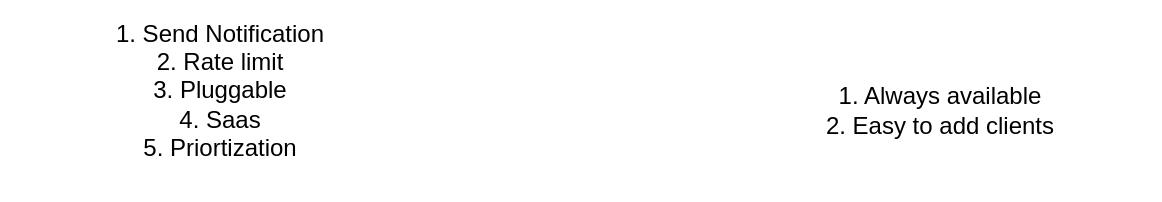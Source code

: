 <mxfile version="16.5.1" type="device" pages="2"><diagram id="bX5DyeSKyNV3UmiW92Y1" name="Page-1"><mxGraphModel dx="1042" dy="785" grid="1" gridSize="10" guides="1" tooltips="1" connect="1" arrows="1" fold="1" page="1" pageScale="1" pageWidth="827" pageHeight="1169" math="0" shadow="0"><root><mxCell id="0"/><mxCell id="1" parent="0"/><mxCell id="szY-VPLYtm7we-RDDEN1-1" value="1. Send Notification&lt;br&gt;2. Rate limit&lt;br&gt;3. Pluggable&lt;br&gt;4. Saas&lt;br&gt;5. Priortization" style="text;html=1;align=center;verticalAlign=middle;whiteSpace=wrap;rounded=0;" vertex="1" parent="1"><mxGeometry x="140" y="80" width="220" height="90" as="geometry"/></mxCell><mxCell id="szY-VPLYtm7we-RDDEN1-2" value="1. Always available&lt;br&gt;2. Easy to add clients" style="text;html=1;align=center;verticalAlign=middle;whiteSpace=wrap;rounded=0;" vertex="1" parent="1"><mxGeometry x="500" y="90" width="220" height="90" as="geometry"/></mxCell></root></mxGraphModel></diagram><diagram id="vyzYXminWVKr9j9NI6uP" name="Advertisement System Design"><mxGraphModel dx="1042" dy="785" grid="1" gridSize="10" guides="1" tooltips="1" connect="1" arrows="1" fold="1" page="1" pageScale="1" pageWidth="827" pageHeight="1169" math="0" shadow="0"><root><mxCell id="I_3M8ValWeS5QNMl8RW--0"/><mxCell id="I_3M8ValWeS5QNMl8RW--1" parent="I_3M8ValWeS5QNMl8RW--0"/><mxCell id="I_3M8ValWeS5QNMl8RW--4" style="edgeStyle=orthogonalEdgeStyle;rounded=0;orthogonalLoop=1;jettySize=auto;html=1;" edge="1" parent="I_3M8ValWeS5QNMl8RW--1" source="I_3M8ValWeS5QNMl8RW--2" target="I_3M8ValWeS5QNMl8RW--3"><mxGeometry relative="1" as="geometry"/></mxCell><mxCell id="I_3M8ValWeS5QNMl8RW--2" value="Actor" style="shape=umlActor;verticalLabelPosition=bottom;verticalAlign=top;html=1;outlineConnect=0;" vertex="1" parent="I_3M8ValWeS5QNMl8RW--1"><mxGeometry x="130" y="160" width="30" height="60" as="geometry"/></mxCell><mxCell id="I_3M8ValWeS5QNMl8RW--5" style="edgeStyle=orthogonalEdgeStyle;rounded=0;orthogonalLoop=1;jettySize=auto;html=1;" edge="1" parent="I_3M8ValWeS5QNMl8RW--1" source="I_3M8ValWeS5QNMl8RW--3" target="I_3M8ValWeS5QNMl8RW--6"><mxGeometry relative="1" as="geometry"><mxPoint x="390" y="190" as="targetPoint"/></mxGeometry></mxCell><mxCell id="I_3M8ValWeS5QNMl8RW--3" value="Ad Setup Service" style="rounded=1;whiteSpace=wrap;html=1;" vertex="1" parent="I_3M8ValWeS5QNMl8RW--1"><mxGeometry x="220" y="160" width="120" height="60" as="geometry"/></mxCell><mxCell id="I_3M8ValWeS5QNMl8RW--8" style="edgeStyle=orthogonalEdgeStyle;rounded=0;orthogonalLoop=1;jettySize=auto;html=1;" edge="1" parent="I_3M8ValWeS5QNMl8RW--1" source="I_3M8ValWeS5QNMl8RW--6" target="I_3M8ValWeS5QNMl8RW--7"><mxGeometry relative="1" as="geometry"/></mxCell><mxCell id="I_3M8ValWeS5QNMl8RW--10" style="edgeStyle=orthogonalEdgeStyle;rounded=0;orthogonalLoop=1;jettySize=auto;html=1;entryX=0.5;entryY=0;entryDx=0;entryDy=0;" edge="1" parent="I_3M8ValWeS5QNMl8RW--1" source="I_3M8ValWeS5QNMl8RW--6" target="I_3M8ValWeS5QNMl8RW--9"><mxGeometry relative="1" as="geometry"/></mxCell><mxCell id="I_3M8ValWeS5QNMl8RW--6" value="Kafka" style="shape=process;whiteSpace=wrap;html=1;backgroundOutline=1;" vertex="1" parent="I_3M8ValWeS5QNMl8RW--1"><mxGeometry x="400" y="160" width="120" height="60" as="geometry"/></mxCell><mxCell id="I_3M8ValWeS5QNMl8RW--7" value="Formatter and Content Prep" style="rounded=1;whiteSpace=wrap;html=1;" vertex="1" parent="I_3M8ValWeS5QNMl8RW--1"><mxGeometry x="400" y="60" width="120" height="60" as="geometry"/></mxCell><mxCell id="I_3M8ValWeS5QNMl8RW--12" style="edgeStyle=orthogonalEdgeStyle;rounded=0;orthogonalLoop=1;jettySize=auto;html=1;entryX=0.6;entryY=-0.067;entryDx=0;entryDy=0;entryPerimeter=0;" edge="1" parent="I_3M8ValWeS5QNMl8RW--1" source="I_3M8ValWeS5QNMl8RW--9" target="I_3M8ValWeS5QNMl8RW--24"><mxGeometry relative="1" as="geometry"><mxPoint x="460" y="360" as="targetPoint"/></mxGeometry></mxCell><mxCell id="I_3M8ValWeS5QNMl8RW--9" value="Ad pref DB and Metadata" style="rounded=1;whiteSpace=wrap;html=1;" vertex="1" parent="I_3M8ValWeS5QNMl8RW--1"><mxGeometry x="400" y="270" width="120" height="60" as="geometry"/></mxCell><mxCell id="I_3M8ValWeS5QNMl8RW--20" style="edgeStyle=orthogonalEdgeStyle;rounded=0;orthogonalLoop=1;jettySize=auto;html=1;" edge="1" parent="I_3M8ValWeS5QNMl8RW--1" source="I_3M8ValWeS5QNMl8RW--17" target="I_3M8ValWeS5QNMl8RW--21"><mxGeometry relative="1" as="geometry"><mxPoint x="380" y="530" as="targetPoint"/></mxGeometry></mxCell><mxCell id="I_3M8ValWeS5QNMl8RW--17" value="Crawler" style="rounded=1;whiteSpace=wrap;html=1;" vertex="1" parent="I_3M8ValWeS5QNMl8RW--1"><mxGeometry x="200" y="500" width="120" height="60" as="geometry"/></mxCell><mxCell id="I_3M8ValWeS5QNMl8RW--19" style="edgeStyle=orthogonalEdgeStyle;rounded=0;orthogonalLoop=1;jettySize=auto;html=1;entryX=0;entryY=0.5;entryDx=0;entryDy=0;" edge="1" parent="I_3M8ValWeS5QNMl8RW--1" source="I_3M8ValWeS5QNMl8RW--18" target="I_3M8ValWeS5QNMl8RW--17"><mxGeometry relative="1" as="geometry"/></mxCell><mxCell id="I_3M8ValWeS5QNMl8RW--18" value="Internet" style="ellipse;shape=cloud;whiteSpace=wrap;html=1;" vertex="1" parent="I_3M8ValWeS5QNMl8RW--1"><mxGeometry x="20" y="490" width="120" height="80" as="geometry"/></mxCell><mxCell id="I_3M8ValWeS5QNMl8RW--23" style="edgeStyle=orthogonalEdgeStyle;rounded=0;orthogonalLoop=1;jettySize=auto;html=1;entryX=0.5;entryY=1;entryDx=0;entryDy=0;" edge="1" parent="I_3M8ValWeS5QNMl8RW--1" source="I_3M8ValWeS5QNMl8RW--21" target="I_3M8ValWeS5QNMl8RW--24"><mxGeometry relative="1" as="geometry"><mxPoint x="448.96" y="424.02" as="targetPoint"/></mxGeometry></mxCell><mxCell id="I_3M8ValWeS5QNMl8RW--21" value="Context Identifier and Metadata Enricher" style="rounded=1;whiteSpace=wrap;html=1;" vertex="1" parent="I_3M8ValWeS5QNMl8RW--1"><mxGeometry x="389" y="500" width="120" height="60" as="geometry"/></mxCell><mxCell id="I_3M8ValWeS5QNMl8RW--25" style="edgeStyle=orthogonalEdgeStyle;rounded=0;orthogonalLoop=1;jettySize=auto;html=1;" edge="1" parent="I_3M8ValWeS5QNMl8RW--1" source="I_3M8ValWeS5QNMl8RW--24" target="I_3M8ValWeS5QNMl8RW--26"><mxGeometry relative="1" as="geometry"><mxPoint x="550" y="400" as="targetPoint"/></mxGeometry></mxCell><mxCell id="I_3M8ValWeS5QNMl8RW--24" value="Ad Identifier" style="rounded=1;whiteSpace=wrap;html=1;" vertex="1" parent="I_3M8ValWeS5QNMl8RW--1"><mxGeometry x="389" y="370" width="120" height="60" as="geometry"/></mxCell><mxCell id="I_3M8ValWeS5QNMl8RW--27" style="edgeStyle=orthogonalEdgeStyle;rounded=0;orthogonalLoop=1;jettySize=auto;html=1;" edge="1" parent="I_3M8ValWeS5QNMl8RW--1" source="I_3M8ValWeS5QNMl8RW--26" target="I_3M8ValWeS5QNMl8RW--28"><mxGeometry relative="1" as="geometry"><mxPoint x="610" y="570" as="targetPoint"/></mxGeometry></mxCell><mxCell id="I_3M8ValWeS5QNMl8RW--26" value="Indexer" style="rounded=1;whiteSpace=wrap;html=1;" vertex="1" parent="I_3M8ValWeS5QNMl8RW--1"><mxGeometry x="550" y="370" width="120" height="60" as="geometry"/></mxCell><mxCell id="I_3M8ValWeS5QNMl8RW--42" style="edgeStyle=orthogonalEdgeStyle;rounded=0;orthogonalLoop=1;jettySize=auto;html=1;entryX=0.5;entryY=0;entryDx=0;entryDy=0;" edge="1" parent="I_3M8ValWeS5QNMl8RW--1" source="I_3M8ValWeS5QNMl8RW--28" target="I_3M8ValWeS5QNMl8RW--37"><mxGeometry relative="1" as="geometry"/></mxCell><mxCell id="I_3M8ValWeS5QNMl8RW--28" value="Index" style="shape=parallelogram;perimeter=parallelogramPerimeter;whiteSpace=wrap;html=1;fixedSize=1;" vertex="1" parent="I_3M8ValWeS5QNMl8RW--1"><mxGeometry x="550" y="540" width="120" height="60" as="geometry"/></mxCell><mxCell id="I_3M8ValWeS5QNMl8RW--33" style="edgeStyle=orthogonalEdgeStyle;rounded=0;orthogonalLoop=1;jettySize=auto;html=1;entryX=-0.025;entryY=0.4;entryDx=0;entryDy=0;entryPerimeter=0;" edge="1" parent="I_3M8ValWeS5QNMl8RW--1" source="I_3M8ValWeS5QNMl8RW--29" target="I_3M8ValWeS5QNMl8RW--32"><mxGeometry relative="1" as="geometry"/></mxCell><mxCell id="I_3M8ValWeS5QNMl8RW--29" value="Target user" style="shape=umlActor;verticalLabelPosition=bottom;verticalAlign=top;html=1;outlineConnect=0;" vertex="1" parent="I_3M8ValWeS5QNMl8RW--1"><mxGeometry x="80" y="680" width="30" height="60" as="geometry"/></mxCell><mxCell id="I_3M8ValWeS5QNMl8RW--34" style="edgeStyle=orthogonalEdgeStyle;rounded=0;orthogonalLoop=1;jettySize=auto;html=1;" edge="1" parent="I_3M8ValWeS5QNMl8RW--1" source="I_3M8ValWeS5QNMl8RW--32" target="I_3M8ValWeS5QNMl8RW--35"><mxGeometry relative="1" as="geometry"><mxPoint x="390" y="720" as="targetPoint"/></mxGeometry></mxCell><mxCell id="I_3M8ValWeS5QNMl8RW--44" style="edgeStyle=orthogonalEdgeStyle;rounded=0;orthogonalLoop=1;jettySize=auto;html=1;" edge="1" parent="I_3M8ValWeS5QNMl8RW--1" source="I_3M8ValWeS5QNMl8RW--32" target="I_3M8ValWeS5QNMl8RW--43"><mxGeometry relative="1" as="geometry"/></mxCell><mxCell id="I_3M8ValWeS5QNMl8RW--32" value="" style="shape=note;whiteSpace=wrap;html=1;backgroundOutline=1;darkOpacity=0.05;" vertex="1" parent="I_3M8ValWeS5QNMl8RW--1"><mxGeometry x="240" y="670" width="80" height="100" as="geometry"/></mxCell><mxCell id="I_3M8ValWeS5QNMl8RW--36" style="edgeStyle=orthogonalEdgeStyle;rounded=0;orthogonalLoop=1;jettySize=auto;html=1;" edge="1" parent="I_3M8ValWeS5QNMl8RW--1" source="I_3M8ValWeS5QNMl8RW--35" target="I_3M8ValWeS5QNMl8RW--37"><mxGeometry relative="1" as="geometry"><mxPoint x="540" y="720" as="targetPoint"/></mxGeometry></mxCell><mxCell id="I_3M8ValWeS5QNMl8RW--35" value="Advertisement service" style="rounded=1;whiteSpace=wrap;html=1;" vertex="1" parent="I_3M8ValWeS5QNMl8RW--1"><mxGeometry x="370" y="690" width="120" height="60" as="geometry"/></mxCell><mxCell id="I_3M8ValWeS5QNMl8RW--37" value="Ad Ranker" style="rounded=1;whiteSpace=wrap;html=1;" vertex="1" parent="I_3M8ValWeS5QNMl8RW--1"><mxGeometry x="550" y="690" width="120" height="60" as="geometry"/></mxCell><mxCell id="I_3M8ValWeS5QNMl8RW--41" style="edgeStyle=orthogonalEdgeStyle;rounded=0;orthogonalLoop=1;jettySize=auto;html=1;entryX=0.5;entryY=1;entryDx=0;entryDy=0;" edge="1" parent="I_3M8ValWeS5QNMl8RW--1" source="I_3M8ValWeS5QNMl8RW--40" target="I_3M8ValWeS5QNMl8RW--37"><mxGeometry relative="1" as="geometry"/></mxCell><mxCell id="I_3M8ValWeS5QNMl8RW--40" value="Ad Bidder" style="rounded=1;whiteSpace=wrap;html=1;" vertex="1" parent="I_3M8ValWeS5QNMl8RW--1"><mxGeometry x="550" y="800" width="120" height="60" as="geometry"/></mxCell><mxCell id="I_3M8ValWeS5QNMl8RW--46" style="edgeStyle=orthogonalEdgeStyle;rounded=0;orthogonalLoop=1;jettySize=auto;html=1;entryX=0.5;entryY=0;entryDx=0;entryDy=0;" edge="1" parent="I_3M8ValWeS5QNMl8RW--1" source="I_3M8ValWeS5QNMl8RW--43" target="I_3M8ValWeS5QNMl8RW--45"><mxGeometry relative="1" as="geometry"/></mxCell><mxCell id="I_3M8ValWeS5QNMl8RW--43" value="Kafka" style="shape=process;whiteSpace=wrap;html=1;backgroundOutline=1;" vertex="1" parent="I_3M8ValWeS5QNMl8RW--1"><mxGeometry x="220" y="850" width="120" height="60" as="geometry"/></mxCell><mxCell id="I_3M8ValWeS5QNMl8RW--48" style="edgeStyle=orthogonalEdgeStyle;rounded=0;orthogonalLoop=1;jettySize=auto;html=1;entryX=0;entryY=0.5;entryDx=0;entryDy=0;" edge="1" parent="I_3M8ValWeS5QNMl8RW--1" source="I_3M8ValWeS5QNMl8RW--45" target="I_3M8ValWeS5QNMl8RW--47"><mxGeometry relative="1" as="geometry"/></mxCell><mxCell id="I_3M8ValWeS5QNMl8RW--50" style="edgeStyle=orthogonalEdgeStyle;rounded=0;orthogonalLoop=1;jettySize=auto;html=1;" edge="1" parent="I_3M8ValWeS5QNMl8RW--1" source="I_3M8ValWeS5QNMl8RW--45" target="I_3M8ValWeS5QNMl8RW--51"><mxGeometry relative="1" as="geometry"><mxPoint x="280" y="1090" as="targetPoint"/></mxGeometry></mxCell><mxCell id="I_3M8ValWeS5QNMl8RW--45" value="Spark Streaming" style="rounded=1;whiteSpace=wrap;html=1;" vertex="1" parent="I_3M8ValWeS5QNMl8RW--1"><mxGeometry x="220" y="980" width="120" height="60" as="geometry"/></mxCell><mxCell id="I_3M8ValWeS5QNMl8RW--49" style="edgeStyle=orthogonalEdgeStyle;rounded=0;orthogonalLoop=1;jettySize=auto;html=1;" edge="1" parent="I_3M8ValWeS5QNMl8RW--1" source="I_3M8ValWeS5QNMl8RW--47"><mxGeometry relative="1" as="geometry"><mxPoint x="580" y="1010" as="targetPoint"/></mxGeometry></mxCell><mxCell id="I_3M8ValWeS5QNMl8RW--47" value="Usage Stats" style="rounded=1;whiteSpace=wrap;html=1;" vertex="1" parent="I_3M8ValWeS5QNMl8RW--1"><mxGeometry x="410" y="980" width="120" height="60" as="geometry"/></mxCell><mxCell id="I_3M8ValWeS5QNMl8RW--51" value="Payment Details" style="rounded=1;whiteSpace=wrap;html=1;" vertex="1" parent="I_3M8ValWeS5QNMl8RW--1"><mxGeometry x="220" y="1070" width="120" height="60" as="geometry"/></mxCell><mxCell id="I_3M8ValWeS5QNMl8RW--52" value="DashBoard" style="shape=internalStorage;whiteSpace=wrap;html=1;dx=15;dy=15;rounded=1;arcSize=8;strokeWidth=2;" vertex="1" parent="I_3M8ValWeS5QNMl8RW--1"><mxGeometry x="590" y="975" width="70" height="70" as="geometry"/></mxCell></root></mxGraphModel></diagram></mxfile>